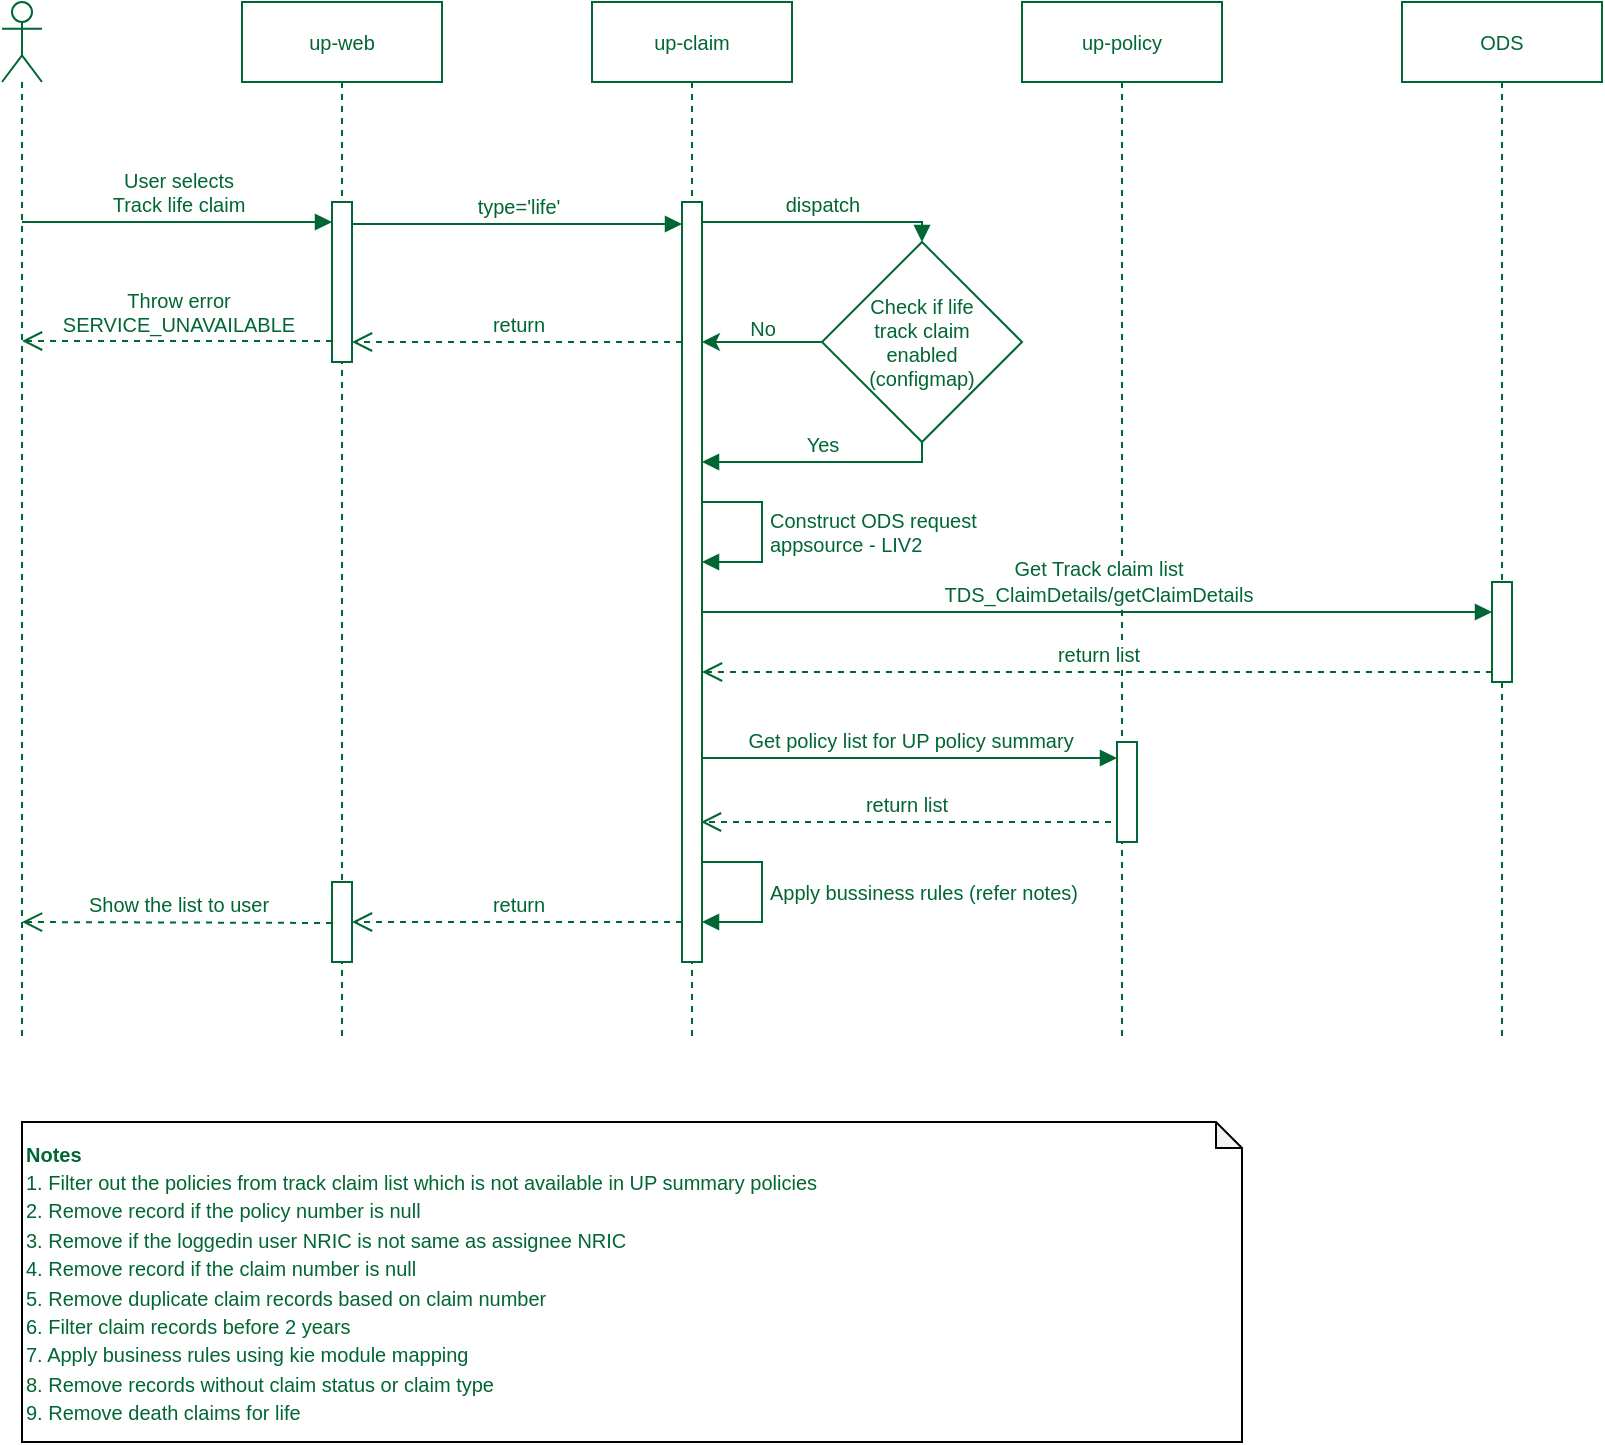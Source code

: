 <mxfile version="22.1.21" type="github" pages="3">
  <diagram name="Life" id="_X6rwnfkPYz05utxLvBB">
    <mxGraphModel dx="936" dy="493" grid="1" gridSize="10" guides="1" tooltips="1" connect="1" arrows="1" fold="1" page="1" pageScale="1" pageWidth="850" pageHeight="1100" math="0" shadow="0">
      <root>
        <mxCell id="0" />
        <mxCell id="1" parent="0" />
        <mxCell id="Q7teAE-D9YISWqyMQSjv-1" value="" style="shape=umlLifeline;perimeter=lifelinePerimeter;whiteSpace=wrap;html=1;container=1;dropTarget=0;collapsible=0;recursiveResize=0;outlineConnect=0;portConstraint=eastwest;newEdgeStyle={&quot;curved&quot;:0,&quot;rounded&quot;:0};participant=umlActor;strokeColor=#006633;fontColor=#006633;fontSize=10;" vertex="1" parent="1">
          <mxGeometry x="30" y="80" width="20" height="520" as="geometry" />
        </mxCell>
        <mxCell id="Q7teAE-D9YISWqyMQSjv-2" value="up-web" style="shape=umlLifeline;perimeter=lifelinePerimeter;whiteSpace=wrap;html=1;container=1;dropTarget=0;collapsible=0;recursiveResize=0;outlineConnect=0;portConstraint=eastwest;newEdgeStyle={&quot;curved&quot;:0,&quot;rounded&quot;:0};strokeColor=#006633;fontColor=#006633;fontSize=10;" vertex="1" parent="1">
          <mxGeometry x="150" y="80" width="100" height="520" as="geometry" />
        </mxCell>
        <mxCell id="Q7teAE-D9YISWqyMQSjv-3" value="" style="html=1;points=[[0,0,0,0,5],[0,1,0,0,-5],[1,0,0,0,5],[1,1,0,0,-5]];perimeter=orthogonalPerimeter;outlineConnect=0;targetShapes=umlLifeline;portConstraint=eastwest;newEdgeStyle={&quot;curved&quot;:0,&quot;rounded&quot;:0};strokeColor=#006633;fontColor=#006633;fontSize=10;" vertex="1" parent="Q7teAE-D9YISWqyMQSjv-2">
          <mxGeometry x="45" y="100" width="10" height="80" as="geometry" />
        </mxCell>
        <mxCell id="Q7teAE-D9YISWqyMQSjv-26" value="" style="html=1;points=[[0,0,0,0,5],[0,1,0,0,-5],[1,0,0,0,5],[1,1,0,0,-5]];perimeter=orthogonalPerimeter;outlineConnect=0;targetShapes=umlLifeline;portConstraint=eastwest;newEdgeStyle={&quot;curved&quot;:0,&quot;rounded&quot;:0};strokeColor=#006633;fontColor=#006633;fontSize=10;" vertex="1" parent="Q7teAE-D9YISWqyMQSjv-2">
          <mxGeometry x="45" y="440" width="10" height="40" as="geometry" />
        </mxCell>
        <mxCell id="Q7teAE-D9YISWqyMQSjv-4" value="up-claim" style="shape=umlLifeline;perimeter=lifelinePerimeter;whiteSpace=wrap;html=1;container=1;dropTarget=0;collapsible=0;recursiveResize=0;outlineConnect=0;portConstraint=eastwest;newEdgeStyle={&quot;curved&quot;:0,&quot;rounded&quot;:0};strokeColor=#006633;fontColor=#006633;fontSize=10;" vertex="1" parent="1">
          <mxGeometry x="325" y="80" width="100" height="520" as="geometry" />
        </mxCell>
        <mxCell id="Q7teAE-D9YISWqyMQSjv-5" value="" style="html=1;points=[[0,0,0,0,5],[0,1,0,0,-5],[1,0,0,0,5],[1,1,0,0,-5]];perimeter=orthogonalPerimeter;outlineConnect=0;targetShapes=umlLifeline;portConstraint=eastwest;newEdgeStyle={&quot;curved&quot;:0,&quot;rounded&quot;:0};strokeColor=#006633;fontColor=#006633;fontSize=10;" vertex="1" parent="Q7teAE-D9YISWqyMQSjv-4">
          <mxGeometry x="45" y="100" width="10" height="380" as="geometry" />
        </mxCell>
        <mxCell id="Q7teAE-D9YISWqyMQSjv-6" value="up-policy" style="shape=umlLifeline;perimeter=lifelinePerimeter;whiteSpace=wrap;html=1;container=1;dropTarget=0;collapsible=0;recursiveResize=0;outlineConnect=0;portConstraint=eastwest;newEdgeStyle={&quot;curved&quot;:0,&quot;rounded&quot;:0};strokeColor=#006633;fontColor=#006633;fontSize=10;" vertex="1" parent="1">
          <mxGeometry x="540" y="80" width="100" height="520" as="geometry" />
        </mxCell>
        <mxCell id="Q7teAE-D9YISWqyMQSjv-7" value="" style="html=1;points=[[0,0,0,0,5],[0,1,0,0,-5],[1,0,0,0,5],[1,1,0,0,-5]];perimeter=orthogonalPerimeter;outlineConnect=0;targetShapes=umlLifeline;portConstraint=eastwest;newEdgeStyle={&quot;curved&quot;:0,&quot;rounded&quot;:0};fontColor=#006633;strokeColor=#006633;" vertex="1" parent="Q7teAE-D9YISWqyMQSjv-6">
          <mxGeometry x="47.5" y="370" width="10" height="50" as="geometry" />
        </mxCell>
        <mxCell id="Q7teAE-D9YISWqyMQSjv-8" value="ODS" style="shape=umlLifeline;perimeter=lifelinePerimeter;whiteSpace=wrap;html=1;container=1;dropTarget=0;collapsible=0;recursiveResize=0;outlineConnect=0;portConstraint=eastwest;newEdgeStyle={&quot;curved&quot;:0,&quot;rounded&quot;:0};strokeColor=#006633;fontColor=#006633;fontSize=10;" vertex="1" parent="1">
          <mxGeometry x="730" y="80" width="100" height="520" as="geometry" />
        </mxCell>
        <mxCell id="Q7teAE-D9YISWqyMQSjv-9" value="" style="html=1;points=[[0,0,0,0,5],[0,1,0,0,-5],[1,0,0,0,5],[1,1,0,0,-5]];perimeter=orthogonalPerimeter;outlineConnect=0;targetShapes=umlLifeline;portConstraint=eastwest;newEdgeStyle={&quot;curved&quot;:0,&quot;rounded&quot;:0};fontColor=#006633;strokeColor=#006633;" vertex="1" parent="Q7teAE-D9YISWqyMQSjv-8">
          <mxGeometry x="45" y="290" width="10" height="50" as="geometry" />
        </mxCell>
        <mxCell id="Q7teAE-D9YISWqyMQSjv-10" style="rounded=0;orthogonalLoop=1;jettySize=auto;html=1;exitX=0;exitY=0.5;exitDx=0;exitDy=0;exitPerimeter=0;strokeColor=#006633;fontColor=#006633;fontSize=10;" edge="1" parent="1" source="Q7teAE-D9YISWqyMQSjv-11" target="Q7teAE-D9YISWqyMQSjv-5">
          <mxGeometry relative="1" as="geometry" />
        </mxCell>
        <mxCell id="Q7teAE-D9YISWqyMQSjv-11" value="&lt;font style=&quot;font-size: 10px;&quot;&gt;Check if life&lt;br style=&quot;font-size: 10px;&quot;&gt;track claim&lt;br style=&quot;font-size: 10px;&quot;&gt;enabled &lt;br style=&quot;font-size: 10px;&quot;&gt;(configmap)&lt;/font&gt;" style="strokeWidth=1;html=1;shape=mxgraph.flowchart.decision;whiteSpace=wrap;strokeColor=#006633;fontColor=#006633;fontSize=10;" vertex="1" parent="1">
          <mxGeometry x="440" y="200" width="100" height="100" as="geometry" />
        </mxCell>
        <mxCell id="Q7teAE-D9YISWqyMQSjv-12" value="User selects&lt;br style=&quot;font-size: 10px;&quot;&gt;Track life claim" style="html=1;verticalAlign=bottom;endArrow=block;curved=0;rounded=0;strokeColor=#006633;fontColor=#006633;fontSize=10;" edge="1" parent="1" target="Q7teAE-D9YISWqyMQSjv-3">
          <mxGeometry width="80" relative="1" as="geometry">
            <mxPoint x="40" y="190" as="sourcePoint" />
            <mxPoint x="190" y="190" as="targetPoint" />
          </mxGeometry>
        </mxCell>
        <mxCell id="Q7teAE-D9YISWqyMQSjv-13" value="type=&#39;life&#39;" style="html=1;verticalAlign=bottom;endArrow=block;curved=0;rounded=0;entryX=0;entryY=0;entryDx=0;entryDy=5;entryPerimeter=0;strokeColor=#006633;fontColor=#006633;fontSize=10;" edge="1" parent="1">
          <mxGeometry width="80" relative="1" as="geometry">
            <mxPoint x="205" y="191" as="sourcePoint" />
            <mxPoint x="370" y="191" as="targetPoint" />
          </mxGeometry>
        </mxCell>
        <mxCell id="Q7teAE-D9YISWqyMQSjv-14" value="dispatch" style="html=1;verticalAlign=bottom;endArrow=block;rounded=0;entryX=0.5;entryY=0;entryDx=0;entryDy=0;entryPerimeter=0;edgeStyle=orthogonalEdgeStyle;strokeColor=#006633;fontColor=#006633;fontSize=10;" edge="1" parent="1" source="Q7teAE-D9YISWqyMQSjv-5" target="Q7teAE-D9YISWqyMQSjv-11">
          <mxGeometry width="80" relative="1" as="geometry">
            <mxPoint x="380" y="240" as="sourcePoint" />
            <mxPoint x="460" y="240" as="targetPoint" />
            <Array as="points">
              <mxPoint x="490" y="190" />
            </Array>
          </mxGeometry>
        </mxCell>
        <mxCell id="Q7teAE-D9YISWqyMQSjv-15" value="&lt;font style=&quot;font-size: 10px;&quot;&gt;No&lt;/font&gt;" style="text;html=1;align=center;verticalAlign=middle;resizable=0;points=[];autosize=1;strokeColor=none;fillColor=none;fontColor=#006633;fontSize=10;" vertex="1" parent="1">
          <mxGeometry x="390" y="228" width="40" height="30" as="geometry" />
        </mxCell>
        <mxCell id="Q7teAE-D9YISWqyMQSjv-16" value="return" style="html=1;verticalAlign=bottom;endArrow=open;dashed=1;endSize=8;curved=0;rounded=0;strokeColor=#006633;fontColor=#006633;fontSize=10;" edge="1" parent="1">
          <mxGeometry relative="1" as="geometry">
            <mxPoint x="370" y="250" as="sourcePoint" />
            <mxPoint x="205" y="250" as="targetPoint" />
          </mxGeometry>
        </mxCell>
        <mxCell id="Q7teAE-D9YISWqyMQSjv-17" value="&lt;font style=&quot;font-size: 10px;&quot;&gt;Throw error&lt;br style=&quot;font-size: 10px;&quot;&gt;SERVICE_UNAVAILABLE&lt;/font&gt;" style="html=1;verticalAlign=bottom;endArrow=open;dashed=1;endSize=8;curved=0;rounded=0;strokeColor=#006633;fontColor=#006633;fontSize=10;" edge="1" parent="1" source="Q7teAE-D9YISWqyMQSjv-3">
          <mxGeometry relative="1" as="geometry">
            <mxPoint x="170" y="250" as="sourcePoint" />
            <mxPoint x="40" y="249.5" as="targetPoint" />
          </mxGeometry>
        </mxCell>
        <mxCell id="Q7teAE-D9YISWqyMQSjv-18" value="Yes" style="html=1;verticalAlign=bottom;endArrow=block;rounded=0;exitX=0.5;exitY=1;exitDx=0;exitDy=0;exitPerimeter=0;edgeStyle=orthogonalEdgeStyle;strokeColor=#006633;fontColor=#006633;fontSize=10;" edge="1" parent="1" source="Q7teAE-D9YISWqyMQSjv-11" target="Q7teAE-D9YISWqyMQSjv-5">
          <mxGeometry width="80" relative="1" as="geometry">
            <mxPoint x="380" y="340" as="sourcePoint" />
            <mxPoint x="410" y="330" as="targetPoint" />
            <Array as="points">
              <mxPoint x="490" y="310" />
            </Array>
          </mxGeometry>
        </mxCell>
        <mxCell id="Q7teAE-D9YISWqyMQSjv-19" value="&lt;font style=&quot;font-size: 10px;&quot;&gt;Construct ODS request&lt;br style=&quot;font-size: 10px;&quot;&gt;appsource - LIV2&lt;/font&gt;" style="html=1;align=left;spacingLeft=2;endArrow=block;rounded=0;edgeStyle=orthogonalEdgeStyle;curved=0;rounded=0;strokeColor=#006633;fontColor=#006633;fontSize=10;" edge="1" parent="1">
          <mxGeometry relative="1" as="geometry">
            <mxPoint x="380" y="330" as="sourcePoint" />
            <Array as="points">
              <mxPoint x="410" y="330" />
              <mxPoint x="410" y="360" />
            </Array>
            <mxPoint x="380" y="360" as="targetPoint" />
            <mxPoint as="offset" />
          </mxGeometry>
        </mxCell>
        <mxCell id="Q7teAE-D9YISWqyMQSjv-20" value="&lt;font style=&quot;font-size: 10px;&quot;&gt;Get Track claim list&lt;br&gt;TDS_ClaimDetails/getClaimDetails&lt;/font&gt;" style="html=1;verticalAlign=bottom;endArrow=block;curved=0;rounded=0;fontColor=#006633;strokeColor=#006633;" edge="1" parent="1" target="Q7teAE-D9YISWqyMQSjv-9">
          <mxGeometry width="80" relative="1" as="geometry">
            <mxPoint x="380" y="385" as="sourcePoint" />
            <mxPoint x="660" y="385" as="targetPoint" />
          </mxGeometry>
        </mxCell>
        <mxCell id="Q7teAE-D9YISWqyMQSjv-21" value="return list" style="html=1;verticalAlign=bottom;endArrow=open;dashed=1;endSize=8;curved=0;rounded=0;strokeColor=#006633;fontColor=#006633;fontSize=10;" edge="1" parent="1">
          <mxGeometry relative="1" as="geometry">
            <mxPoint x="775" y="415" as="sourcePoint" />
            <mxPoint x="380" y="415" as="targetPoint" />
          </mxGeometry>
        </mxCell>
        <mxCell id="Q7teAE-D9YISWqyMQSjv-22" value="&lt;span style=&quot;font-size: 10px;&quot;&gt;Get policy list for UP policy summary&lt;/span&gt;" style="html=1;verticalAlign=bottom;endArrow=block;curved=0;rounded=0;fontColor=#006633;strokeColor=#006633;" edge="1" parent="1">
          <mxGeometry width="80" relative="1" as="geometry">
            <mxPoint x="380" y="458" as="sourcePoint" />
            <mxPoint x="587.5" y="458" as="targetPoint" />
          </mxGeometry>
        </mxCell>
        <mxCell id="Q7teAE-D9YISWqyMQSjv-23" value="return list" style="html=1;verticalAlign=bottom;endArrow=open;dashed=1;endSize=8;curved=0;rounded=0;strokeColor=#006633;fontColor=#006633;fontSize=10;" edge="1" parent="1">
          <mxGeometry relative="1" as="geometry">
            <mxPoint x="584.5" y="490" as="sourcePoint" />
            <mxPoint x="379.5" y="490" as="targetPoint" />
            <Array as="points">
              <mxPoint x="469.5" y="490" />
            </Array>
          </mxGeometry>
        </mxCell>
        <mxCell id="Q7teAE-D9YISWqyMQSjv-24" value="Apply bussiness rules (refer notes)" style="html=1;align=left;spacingLeft=2;endArrow=block;rounded=0;edgeStyle=orthogonalEdgeStyle;curved=0;rounded=0;strokeColor=#006633;fontColor=#006633;fontSize=10;" edge="1" parent="1">
          <mxGeometry relative="1" as="geometry">
            <mxPoint x="380" y="510" as="sourcePoint" />
            <Array as="points">
              <mxPoint x="410" y="510" />
              <mxPoint x="410" y="540" />
            </Array>
            <mxPoint x="380" y="540" as="targetPoint" />
            <mxPoint as="offset" />
          </mxGeometry>
        </mxCell>
        <mxCell id="Q7teAE-D9YISWqyMQSjv-27" value="return" style="html=1;verticalAlign=bottom;endArrow=open;dashed=1;endSize=8;curved=0;rounded=0;strokeColor=#006633;fontColor=#006633;fontSize=10;" edge="1" parent="1">
          <mxGeometry relative="1" as="geometry">
            <mxPoint x="370" y="540" as="sourcePoint" />
            <mxPoint x="205" y="540" as="targetPoint" />
          </mxGeometry>
        </mxCell>
        <mxCell id="Q7teAE-D9YISWqyMQSjv-28" value="Show the list to user" style="html=1;verticalAlign=bottom;endArrow=open;dashed=1;endSize=8;curved=0;rounded=0;strokeColor=#006633;fontColor=#006633;fontSize=10;" edge="1" parent="1">
          <mxGeometry relative="1" as="geometry">
            <mxPoint x="195" y="540.5" as="sourcePoint" />
            <mxPoint x="40" y="540" as="targetPoint" />
          </mxGeometry>
        </mxCell>
        <mxCell id="iJoRTbEaWis2Fc0Zu0fh-1" value="&lt;font color=&quot;#006633&quot; style=&quot;font-size: 10px;&quot;&gt;&lt;b&gt;Notes&lt;/b&gt;&lt;br&gt;&lt;font style=&quot;font-size: 10px;&quot;&gt;1. Filter out the policies from track claim list whi&lt;span style=&quot;background-color: rgb(255, 255, 255);&quot;&gt;ch is not available in UP summary policies&lt;/span&gt;&lt;br style=&quot;border-color: var(--border-color); background-color: rgb(255, 255, 255);&quot;&gt;&lt;span style=&quot;background-color: rgb(255, 255, 255);&quot;&gt;2. Remove record if the policy number is null&lt;/span&gt;&lt;/font&gt;&lt;br&gt;3. Remove if the loggedin user NRIC is not same as assignee NRIC&lt;br&gt;4.&amp;nbsp;Remove record if the claim number is null&lt;font style=&quot;border-color: var(--border-color); font-size: 10px;&quot;&gt;&lt;br style=&quot;border-color: var(--border-color);&quot;&gt;&lt;/font&gt;&lt;span style=&quot;border-color: var(--border-color);&quot;&gt;5.&amp;nbsp;&lt;/span&gt;Remove duplicate claim records based on claim number&lt;br&gt;6. Filter claim records before 2 years&lt;br&gt;7. Apply business rules using kie module mapping&lt;br&gt;8. Remove records without claim status or claim type&lt;br&gt;9. Remove death claims for life&amp;nbsp;&lt;/font&gt;" style="shape=note;whiteSpace=wrap;html=1;backgroundOutline=1;darkOpacity=0.05;size=13;align=left;" vertex="1" parent="1">
          <mxGeometry x="40" y="640" width="610" height="160" as="geometry" />
        </mxCell>
      </root>
    </mxGraphModel>
  </diagram>
  <diagram id="8N_uJoM2MmvQyvk-WbDq" name="General">
    <mxGraphModel dx="1185" dy="571" grid="1" gridSize="10" guides="1" tooltips="1" connect="1" arrows="1" fold="1" page="1" pageScale="1" pageWidth="850" pageHeight="1100" math="0" shadow="0">
      <root>
        <mxCell id="0" />
        <mxCell id="1" parent="0" />
        <mxCell id="CtyH0Z7-zBbwMvsSsv2w-1" value="" style="shape=umlLifeline;perimeter=lifelinePerimeter;whiteSpace=wrap;html=1;container=1;dropTarget=0;collapsible=0;recursiveResize=0;outlineConnect=0;portConstraint=eastwest;newEdgeStyle={&quot;curved&quot;:0,&quot;rounded&quot;:0};participant=umlActor;strokeColor=#006633;fontColor=#006633;fontSize=10;" vertex="1" parent="1">
          <mxGeometry x="30" y="80" width="20" height="520" as="geometry" />
        </mxCell>
        <mxCell id="CtyH0Z7-zBbwMvsSsv2w-2" value="up-web" style="shape=umlLifeline;perimeter=lifelinePerimeter;whiteSpace=wrap;html=1;container=1;dropTarget=0;collapsible=0;recursiveResize=0;outlineConnect=0;portConstraint=eastwest;newEdgeStyle={&quot;curved&quot;:0,&quot;rounded&quot;:0};strokeColor=#006633;fontColor=#006633;fontSize=10;" vertex="1" parent="1">
          <mxGeometry x="150" y="80" width="100" height="520" as="geometry" />
        </mxCell>
        <mxCell id="CtyH0Z7-zBbwMvsSsv2w-3" value="" style="html=1;points=[[0,0,0,0,5],[0,1,0,0,-5],[1,0,0,0,5],[1,1,0,0,-5]];perimeter=orthogonalPerimeter;outlineConnect=0;targetShapes=umlLifeline;portConstraint=eastwest;newEdgeStyle={&quot;curved&quot;:0,&quot;rounded&quot;:0};strokeColor=#006633;fontColor=#006633;fontSize=10;" vertex="1" parent="CtyH0Z7-zBbwMvsSsv2w-2">
          <mxGeometry x="45" y="100" width="10" height="80" as="geometry" />
        </mxCell>
        <mxCell id="CtyH0Z7-zBbwMvsSsv2w-4" value="" style="html=1;points=[[0,0,0,0,5],[0,1,0,0,-5],[1,0,0,0,5],[1,1,0,0,-5]];perimeter=orthogonalPerimeter;outlineConnect=0;targetShapes=umlLifeline;portConstraint=eastwest;newEdgeStyle={&quot;curved&quot;:0,&quot;rounded&quot;:0};strokeColor=#006633;fontColor=#006633;fontSize=10;" vertex="1" parent="CtyH0Z7-zBbwMvsSsv2w-2">
          <mxGeometry x="45" y="440" width="10" height="40" as="geometry" />
        </mxCell>
        <mxCell id="CtyH0Z7-zBbwMvsSsv2w-5" value="up-claim" style="shape=umlLifeline;perimeter=lifelinePerimeter;whiteSpace=wrap;html=1;container=1;dropTarget=0;collapsible=0;recursiveResize=0;outlineConnect=0;portConstraint=eastwest;newEdgeStyle={&quot;curved&quot;:0,&quot;rounded&quot;:0};strokeColor=#006633;fontColor=#006633;fontSize=10;" vertex="1" parent="1">
          <mxGeometry x="325" y="80" width="100" height="520" as="geometry" />
        </mxCell>
        <mxCell id="CtyH0Z7-zBbwMvsSsv2w-6" value="" style="html=1;points=[[0,0,0,0,5],[0,1,0,0,-5],[1,0,0,0,5],[1,1,0,0,-5]];perimeter=orthogonalPerimeter;outlineConnect=0;targetShapes=umlLifeline;portConstraint=eastwest;newEdgeStyle={&quot;curved&quot;:0,&quot;rounded&quot;:0};strokeColor=#006633;fontColor=#006633;fontSize=10;" vertex="1" parent="CtyH0Z7-zBbwMvsSsv2w-5">
          <mxGeometry x="45" y="100" width="10" height="380" as="geometry" />
        </mxCell>
        <mxCell id="CtyH0Z7-zBbwMvsSsv2w-7" value="up-policy" style="shape=umlLifeline;perimeter=lifelinePerimeter;whiteSpace=wrap;html=1;container=1;dropTarget=0;collapsible=0;recursiveResize=0;outlineConnect=0;portConstraint=eastwest;newEdgeStyle={&quot;curved&quot;:0,&quot;rounded&quot;:0};strokeColor=#006633;fontColor=#006633;fontSize=10;" vertex="1" parent="1">
          <mxGeometry x="540" y="80" width="100" height="520" as="geometry" />
        </mxCell>
        <mxCell id="CtyH0Z7-zBbwMvsSsv2w-8" value="" style="html=1;points=[[0,0,0,0,5],[0,1,0,0,-5],[1,0,0,0,5],[1,1,0,0,-5]];perimeter=orthogonalPerimeter;outlineConnect=0;targetShapes=umlLifeline;portConstraint=eastwest;newEdgeStyle={&quot;curved&quot;:0,&quot;rounded&quot;:0};fontColor=#006633;strokeColor=#006633;" vertex="1" parent="CtyH0Z7-zBbwMvsSsv2w-7">
          <mxGeometry x="47.5" y="370" width="10" height="50" as="geometry" />
        </mxCell>
        <mxCell id="CtyH0Z7-zBbwMvsSsv2w-9" value="ODS" style="shape=umlLifeline;perimeter=lifelinePerimeter;whiteSpace=wrap;html=1;container=1;dropTarget=0;collapsible=0;recursiveResize=0;outlineConnect=0;portConstraint=eastwest;newEdgeStyle={&quot;curved&quot;:0,&quot;rounded&quot;:0};strokeColor=#006633;fontColor=#006633;fontSize=10;" vertex="1" parent="1">
          <mxGeometry x="730" y="80" width="100" height="520" as="geometry" />
        </mxCell>
        <mxCell id="CtyH0Z7-zBbwMvsSsv2w-10" value="" style="html=1;points=[[0,0,0,0,5],[0,1,0,0,-5],[1,0,0,0,5],[1,1,0,0,-5]];perimeter=orthogonalPerimeter;outlineConnect=0;targetShapes=umlLifeline;portConstraint=eastwest;newEdgeStyle={&quot;curved&quot;:0,&quot;rounded&quot;:0};fontColor=#006633;strokeColor=#006633;" vertex="1" parent="CtyH0Z7-zBbwMvsSsv2w-9">
          <mxGeometry x="45" y="290" width="10" height="50" as="geometry" />
        </mxCell>
        <mxCell id="CtyH0Z7-zBbwMvsSsv2w-11" style="rounded=0;orthogonalLoop=1;jettySize=auto;html=1;exitX=0;exitY=0.5;exitDx=0;exitDy=0;exitPerimeter=0;strokeColor=#006633;fontColor=#006633;fontSize=10;" edge="1" parent="1" source="CtyH0Z7-zBbwMvsSsv2w-12" target="CtyH0Z7-zBbwMvsSsv2w-6">
          <mxGeometry relative="1" as="geometry" />
        </mxCell>
        <mxCell id="CtyH0Z7-zBbwMvsSsv2w-12" value="&lt;font style=&quot;font-size: 10px;&quot;&gt;Check if life&lt;br style=&quot;font-size: 10px;&quot;&gt;track claim&lt;br style=&quot;font-size: 10px;&quot;&gt;enabled &lt;br style=&quot;font-size: 10px;&quot;&gt;(configmap)&lt;/font&gt;" style="strokeWidth=1;html=1;shape=mxgraph.flowchart.decision;whiteSpace=wrap;strokeColor=#006633;fontColor=#006633;fontSize=10;" vertex="1" parent="1">
          <mxGeometry x="440" y="200" width="100" height="100" as="geometry" />
        </mxCell>
        <mxCell id="CtyH0Z7-zBbwMvsSsv2w-13" value="User selects&lt;br style=&quot;font-size: 10px;&quot;&gt;Track life claim" style="html=1;verticalAlign=bottom;endArrow=block;curved=0;rounded=0;strokeColor=#006633;fontColor=#006633;fontSize=10;" edge="1" parent="1" target="CtyH0Z7-zBbwMvsSsv2w-3">
          <mxGeometry width="80" relative="1" as="geometry">
            <mxPoint x="40" y="190" as="sourcePoint" />
            <mxPoint x="190" y="190" as="targetPoint" />
          </mxGeometry>
        </mxCell>
        <mxCell id="CtyH0Z7-zBbwMvsSsv2w-14" value="type=&#39;general&#39;" style="html=1;verticalAlign=bottom;endArrow=block;curved=0;rounded=0;entryX=0;entryY=0;entryDx=0;entryDy=5;entryPerimeter=0;strokeColor=#006633;fontColor=#006633;fontSize=10;" edge="1" parent="1">
          <mxGeometry width="80" relative="1" as="geometry">
            <mxPoint x="205" y="191" as="sourcePoint" />
            <mxPoint x="370" y="191" as="targetPoint" />
          </mxGeometry>
        </mxCell>
        <mxCell id="CtyH0Z7-zBbwMvsSsv2w-15" value="dispatch" style="html=1;verticalAlign=bottom;endArrow=block;rounded=0;entryX=0.5;entryY=0;entryDx=0;entryDy=0;entryPerimeter=0;edgeStyle=orthogonalEdgeStyle;strokeColor=#006633;fontColor=#006633;fontSize=10;" edge="1" parent="1" source="CtyH0Z7-zBbwMvsSsv2w-6" target="CtyH0Z7-zBbwMvsSsv2w-12">
          <mxGeometry width="80" relative="1" as="geometry">
            <mxPoint x="380" y="240" as="sourcePoint" />
            <mxPoint x="460" y="240" as="targetPoint" />
            <Array as="points">
              <mxPoint x="490" y="190" />
            </Array>
          </mxGeometry>
        </mxCell>
        <mxCell id="CtyH0Z7-zBbwMvsSsv2w-16" value="&lt;font style=&quot;font-size: 10px;&quot;&gt;No&lt;/font&gt;" style="text;html=1;align=center;verticalAlign=middle;resizable=0;points=[];autosize=1;strokeColor=none;fillColor=none;fontColor=#006633;fontSize=10;" vertex="1" parent="1">
          <mxGeometry x="390" y="228" width="40" height="30" as="geometry" />
        </mxCell>
        <mxCell id="CtyH0Z7-zBbwMvsSsv2w-17" value="return" style="html=1;verticalAlign=bottom;endArrow=open;dashed=1;endSize=8;curved=0;rounded=0;strokeColor=#006633;fontColor=#006633;fontSize=10;" edge="1" parent="1">
          <mxGeometry relative="1" as="geometry">
            <mxPoint x="370" y="250" as="sourcePoint" />
            <mxPoint x="205" y="250" as="targetPoint" />
          </mxGeometry>
        </mxCell>
        <mxCell id="CtyH0Z7-zBbwMvsSsv2w-18" value="&lt;font style=&quot;font-size: 10px;&quot;&gt;Throw error&lt;br style=&quot;font-size: 10px;&quot;&gt;SERVICE_UNAVAILABLE&lt;/font&gt;" style="html=1;verticalAlign=bottom;endArrow=open;dashed=1;endSize=8;curved=0;rounded=0;strokeColor=#006633;fontColor=#006633;fontSize=10;" edge="1" parent="1" source="CtyH0Z7-zBbwMvsSsv2w-3">
          <mxGeometry relative="1" as="geometry">
            <mxPoint x="170" y="250" as="sourcePoint" />
            <mxPoint x="40" y="249.5" as="targetPoint" />
          </mxGeometry>
        </mxCell>
        <mxCell id="CtyH0Z7-zBbwMvsSsv2w-19" value="Yes" style="html=1;verticalAlign=bottom;endArrow=block;rounded=0;exitX=0.5;exitY=1;exitDx=0;exitDy=0;exitPerimeter=0;edgeStyle=orthogonalEdgeStyle;strokeColor=#006633;fontColor=#006633;fontSize=10;" edge="1" parent="1" source="CtyH0Z7-zBbwMvsSsv2w-12" target="CtyH0Z7-zBbwMvsSsv2w-6">
          <mxGeometry width="80" relative="1" as="geometry">
            <mxPoint x="380" y="340" as="sourcePoint" />
            <mxPoint x="410" y="330" as="targetPoint" />
            <Array as="points">
              <mxPoint x="490" y="310" />
            </Array>
          </mxGeometry>
        </mxCell>
        <mxCell id="CtyH0Z7-zBbwMvsSsv2w-20" value="&lt;font style=&quot;font-size: 10px;&quot;&gt;Construct ODS request&lt;br style=&quot;font-size: 10px;&quot;&gt;appsource - LIV2&lt;/font&gt;" style="html=1;align=left;spacingLeft=2;endArrow=block;rounded=0;edgeStyle=orthogonalEdgeStyle;curved=0;rounded=0;strokeColor=#006633;fontColor=#006633;fontSize=10;" edge="1" parent="1">
          <mxGeometry relative="1" as="geometry">
            <mxPoint x="380" y="330" as="sourcePoint" />
            <Array as="points">
              <mxPoint x="410" y="330" />
              <mxPoint x="410" y="360" />
            </Array>
            <mxPoint x="380" y="360" as="targetPoint" />
            <mxPoint as="offset" />
          </mxGeometry>
        </mxCell>
        <mxCell id="CtyH0Z7-zBbwMvsSsv2w-21" value="&lt;font style=&quot;font-size: 10px;&quot;&gt;Get Track claim list&lt;br&gt;TDS_ClaimDetails/getClaimDetails&lt;/font&gt;" style="html=1;verticalAlign=bottom;endArrow=block;curved=0;rounded=0;fontColor=#006633;strokeColor=#006633;" edge="1" parent="1" target="CtyH0Z7-zBbwMvsSsv2w-10">
          <mxGeometry width="80" relative="1" as="geometry">
            <mxPoint x="380" y="385" as="sourcePoint" />
            <mxPoint x="660" y="385" as="targetPoint" />
          </mxGeometry>
        </mxCell>
        <mxCell id="CtyH0Z7-zBbwMvsSsv2w-22" value="return list" style="html=1;verticalAlign=bottom;endArrow=open;dashed=1;endSize=8;curved=0;rounded=0;strokeColor=#006633;fontColor=#006633;fontSize=10;" edge="1" parent="1">
          <mxGeometry relative="1" as="geometry">
            <mxPoint x="775" y="415" as="sourcePoint" />
            <mxPoint x="380" y="415" as="targetPoint" />
          </mxGeometry>
        </mxCell>
        <mxCell id="CtyH0Z7-zBbwMvsSsv2w-23" value="&lt;span style=&quot;font-size: 10px;&quot;&gt;Get policy list for UP policy summary&lt;/span&gt;" style="html=1;verticalAlign=bottom;endArrow=block;curved=0;rounded=0;fontColor=#006633;strokeColor=#006633;" edge="1" parent="1">
          <mxGeometry width="80" relative="1" as="geometry">
            <mxPoint x="380" y="458" as="sourcePoint" />
            <mxPoint x="587.5" y="458" as="targetPoint" />
          </mxGeometry>
        </mxCell>
        <mxCell id="CtyH0Z7-zBbwMvsSsv2w-24" value="return list" style="html=1;verticalAlign=bottom;endArrow=open;dashed=1;endSize=8;curved=0;rounded=0;strokeColor=#006633;fontColor=#006633;fontSize=10;" edge="1" parent="1">
          <mxGeometry relative="1" as="geometry">
            <mxPoint x="584.5" y="490" as="sourcePoint" />
            <mxPoint x="379.5" y="490" as="targetPoint" />
            <Array as="points">
              <mxPoint x="469.5" y="490" />
            </Array>
          </mxGeometry>
        </mxCell>
        <mxCell id="CtyH0Z7-zBbwMvsSsv2w-25" value="Apply bussiness rules (refer notes)" style="html=1;align=left;spacingLeft=2;endArrow=block;rounded=0;edgeStyle=orthogonalEdgeStyle;curved=0;rounded=0;strokeColor=#006633;fontColor=#006633;fontSize=10;" edge="1" parent="1">
          <mxGeometry relative="1" as="geometry">
            <mxPoint x="380" y="510" as="sourcePoint" />
            <Array as="points">
              <mxPoint x="410" y="510" />
              <mxPoint x="410" y="540" />
            </Array>
            <mxPoint x="380" y="540" as="targetPoint" />
            <mxPoint as="offset" />
          </mxGeometry>
        </mxCell>
        <mxCell id="CtyH0Z7-zBbwMvsSsv2w-26" value="return" style="html=1;verticalAlign=bottom;endArrow=open;dashed=1;endSize=8;curved=0;rounded=0;strokeColor=#006633;fontColor=#006633;fontSize=10;" edge="1" parent="1">
          <mxGeometry relative="1" as="geometry">
            <mxPoint x="370" y="540" as="sourcePoint" />
            <mxPoint x="205" y="540" as="targetPoint" />
          </mxGeometry>
        </mxCell>
        <mxCell id="CtyH0Z7-zBbwMvsSsv2w-27" value="Show the list to user" style="html=1;verticalAlign=bottom;endArrow=open;dashed=1;endSize=8;curved=0;rounded=0;strokeColor=#006633;fontColor=#006633;fontSize=10;" edge="1" parent="1">
          <mxGeometry relative="1" as="geometry">
            <mxPoint x="195" y="540.5" as="sourcePoint" />
            <mxPoint x="40" y="540" as="targetPoint" />
          </mxGeometry>
        </mxCell>
        <mxCell id="jFHBjRemzUzcukiHst8b-1" value="&lt;font color=&quot;#006633&quot; style=&quot;font-size: 10px;&quot;&gt;&lt;b style=&quot;&quot;&gt;Notes&lt;/b&gt;&lt;br&gt;&lt;font style=&quot;font-size: 10px;&quot;&gt;1. Filter out the policies from track claim list whi&lt;span style=&quot;background-color: rgb(255, 255, 255);&quot;&gt;ch is not available in UP summary policies&lt;/span&gt;&lt;br style=&quot;border-color: var(--border-color); background-color: rgb(255, 255, 255);&quot;&gt;&lt;span style=&quot;background-color: rgb(255, 255, 255);&quot;&gt;2. Remove record if the policy number is null&lt;/span&gt;&lt;/font&gt;&lt;br&gt;3. Remove if the loggedin user NRIC is not same as assignee NRIC&lt;br&gt;&lt;span style=&quot;&quot;&gt;4. Remove the record is the product code is not in configured list&lt;/span&gt;&lt;br&gt;&lt;span style=&quot;&quot;&gt;&amp;nbsp; &amp;nbsp; GPT,GTA,GTX,GTT,GTB,GBM,GPZ,GPX,GAP,GBP,GDS,GPA,GPB,GPD,GPF,GPN,GPS,GRS,GSC,GSD,GSE,GAL&lt;/span&gt;&lt;br&gt;&lt;span style=&quot;&quot;&gt;5.&amp;nbsp;Remove record if the claim number is null&lt;/span&gt;&lt;font style=&quot;font-size: 10px; border-color: var(--border-color);&quot;&gt;&lt;br style=&quot;border-color: var(--border-color);&quot;&gt;&lt;/font&gt;&lt;span style=&quot;border-color: var(--border-color);&quot;&gt;6.&amp;nbsp;&lt;/span&gt;&lt;span style=&quot;&quot;&gt;Remove duplicate claim records based on claim number&lt;/span&gt;&lt;br&gt;&lt;span style=&quot;&quot;&gt;7. Filter claim records before 2 years&lt;/span&gt;&lt;br&gt;&lt;span style=&quot;&quot;&gt;8. Apply business rules using kie module mapping&lt;/span&gt;&lt;br&gt;&lt;span style=&quot;&quot;&gt;9. Remove records without claim status or claim type&lt;/span&gt;&lt;br&gt;&lt;span style=&quot;&quot;&gt;10. Remove death claims for life&amp;nbsp;&lt;/span&gt;&lt;/font&gt;" style="shape=note;whiteSpace=wrap;html=1;backgroundOutline=1;darkOpacity=0.05;size=13;align=left;" vertex="1" parent="1">
          <mxGeometry x="30" y="620" width="610" height="210" as="geometry" />
        </mxCell>
      </root>
    </mxGraphModel>
  </diagram>
  <diagram id="5jDQuaecKKbdXZPYLtb-" name="Health">
    <mxGraphModel dx="936" dy="493" grid="1" gridSize="10" guides="1" tooltips="1" connect="1" arrows="1" fold="1" page="1" pageScale="1" pageWidth="850" pageHeight="1100" math="0" shadow="0">
      <root>
        <mxCell id="0" />
        <mxCell id="1" parent="0" />
        <mxCell id="C1-M-zkBFhUl1Ug4vUHW-1" value="" style="shape=umlLifeline;perimeter=lifelinePerimeter;whiteSpace=wrap;html=1;container=1;dropTarget=0;collapsible=0;recursiveResize=0;outlineConnect=0;portConstraint=eastwest;newEdgeStyle={&quot;curved&quot;:0,&quot;rounded&quot;:0};participant=umlActor;strokeColor=#006633;fontColor=#006633;fontSize=10;" vertex="1" parent="1">
          <mxGeometry x="30" y="80" width="20" height="520" as="geometry" />
        </mxCell>
        <mxCell id="C1-M-zkBFhUl1Ug4vUHW-2" value="up-web" style="shape=umlLifeline;perimeter=lifelinePerimeter;whiteSpace=wrap;html=1;container=1;dropTarget=0;collapsible=0;recursiveResize=0;outlineConnect=0;portConstraint=eastwest;newEdgeStyle={&quot;curved&quot;:0,&quot;rounded&quot;:0};strokeColor=#006633;fontColor=#006633;fontSize=10;" vertex="1" parent="1">
          <mxGeometry x="150" y="80" width="100" height="520" as="geometry" />
        </mxCell>
        <mxCell id="C1-M-zkBFhUl1Ug4vUHW-3" value="" style="html=1;points=[[0,0,0,0,5],[0,1,0,0,-5],[1,0,0,0,5],[1,1,0,0,-5]];perimeter=orthogonalPerimeter;outlineConnect=0;targetShapes=umlLifeline;portConstraint=eastwest;newEdgeStyle={&quot;curved&quot;:0,&quot;rounded&quot;:0};strokeColor=#006633;fontColor=#006633;fontSize=10;" vertex="1" parent="C1-M-zkBFhUl1Ug4vUHW-2">
          <mxGeometry x="45" y="100" width="10" height="80" as="geometry" />
        </mxCell>
        <mxCell id="C1-M-zkBFhUl1Ug4vUHW-4" value="" style="html=1;points=[[0,0,0,0,5],[0,1,0,0,-5],[1,0,0,0,5],[1,1,0,0,-5]];perimeter=orthogonalPerimeter;outlineConnect=0;targetShapes=umlLifeline;portConstraint=eastwest;newEdgeStyle={&quot;curved&quot;:0,&quot;rounded&quot;:0};strokeColor=#006633;fontColor=#006633;fontSize=10;" vertex="1" parent="C1-M-zkBFhUl1Ug4vUHW-2">
          <mxGeometry x="45" y="440" width="10" height="40" as="geometry" />
        </mxCell>
        <mxCell id="C1-M-zkBFhUl1Ug4vUHW-5" value="up-claim" style="shape=umlLifeline;perimeter=lifelinePerimeter;whiteSpace=wrap;html=1;container=1;dropTarget=0;collapsible=0;recursiveResize=0;outlineConnect=0;portConstraint=eastwest;newEdgeStyle={&quot;curved&quot;:0,&quot;rounded&quot;:0};strokeColor=#006633;fontColor=#006633;fontSize=10;" vertex="1" parent="1">
          <mxGeometry x="325" y="80" width="100" height="520" as="geometry" />
        </mxCell>
        <mxCell id="C1-M-zkBFhUl1Ug4vUHW-6" value="" style="html=1;points=[[0,0,0,0,5],[0,1,0,0,-5],[1,0,0,0,5],[1,1,0,0,-5]];perimeter=orthogonalPerimeter;outlineConnect=0;targetShapes=umlLifeline;portConstraint=eastwest;newEdgeStyle={&quot;curved&quot;:0,&quot;rounded&quot;:0};strokeColor=#006633;fontColor=#006633;fontSize=10;" vertex="1" parent="C1-M-zkBFhUl1Ug4vUHW-5">
          <mxGeometry x="45" y="100" width="10" height="380" as="geometry" />
        </mxCell>
        <mxCell id="C1-M-zkBFhUl1Ug4vUHW-7" value="up-policy" style="shape=umlLifeline;perimeter=lifelinePerimeter;whiteSpace=wrap;html=1;container=1;dropTarget=0;collapsible=0;recursiveResize=0;outlineConnect=0;portConstraint=eastwest;newEdgeStyle={&quot;curved&quot;:0,&quot;rounded&quot;:0};strokeColor=#006633;fontColor=#006633;fontSize=10;" vertex="1" parent="1">
          <mxGeometry x="540" y="80" width="100" height="520" as="geometry" />
        </mxCell>
        <mxCell id="C1-M-zkBFhUl1Ug4vUHW-8" value="" style="html=1;points=[[0,0,0,0,5],[0,1,0,0,-5],[1,0,0,0,5],[1,1,0,0,-5]];perimeter=orthogonalPerimeter;outlineConnect=0;targetShapes=umlLifeline;portConstraint=eastwest;newEdgeStyle={&quot;curved&quot;:0,&quot;rounded&quot;:0};fontColor=#006633;strokeColor=#006633;" vertex="1" parent="C1-M-zkBFhUl1Ug4vUHW-7">
          <mxGeometry x="47.5" y="370" width="10" height="50" as="geometry" />
        </mxCell>
        <mxCell id="C1-M-zkBFhUl1Ug4vUHW-9" value="ODS" style="shape=umlLifeline;perimeter=lifelinePerimeter;whiteSpace=wrap;html=1;container=1;dropTarget=0;collapsible=0;recursiveResize=0;outlineConnect=0;portConstraint=eastwest;newEdgeStyle={&quot;curved&quot;:0,&quot;rounded&quot;:0};strokeColor=#006633;fontColor=#006633;fontSize=10;" vertex="1" parent="1">
          <mxGeometry x="730" y="80" width="100" height="520" as="geometry" />
        </mxCell>
        <mxCell id="C1-M-zkBFhUl1Ug4vUHW-10" value="" style="html=1;points=[[0,0,0,0,5],[0,1,0,0,-5],[1,0,0,0,5],[1,1,0,0,-5]];perimeter=orthogonalPerimeter;outlineConnect=0;targetShapes=umlLifeline;portConstraint=eastwest;newEdgeStyle={&quot;curved&quot;:0,&quot;rounded&quot;:0};fontColor=#006633;strokeColor=#006633;" vertex="1" parent="C1-M-zkBFhUl1Ug4vUHW-9">
          <mxGeometry x="45" y="290" width="10" height="50" as="geometry" />
        </mxCell>
        <mxCell id="C1-M-zkBFhUl1Ug4vUHW-11" style="rounded=0;orthogonalLoop=1;jettySize=auto;html=1;exitX=0;exitY=0.5;exitDx=0;exitDy=0;exitPerimeter=0;strokeColor=#006633;fontColor=#006633;fontSize=10;" edge="1" parent="1" source="C1-M-zkBFhUl1Ug4vUHW-12" target="C1-M-zkBFhUl1Ug4vUHW-6">
          <mxGeometry relative="1" as="geometry" />
        </mxCell>
        <mxCell id="C1-M-zkBFhUl1Ug4vUHW-12" value="&lt;font style=&quot;font-size: 10px;&quot;&gt;Check if health&lt;br style=&quot;font-size: 10px;&quot;&gt;track claim&lt;br style=&quot;font-size: 10px;&quot;&gt;enabled &lt;br style=&quot;font-size: 10px;&quot;&gt;(configmap)&lt;/font&gt;" style="strokeWidth=1;html=1;shape=mxgraph.flowchart.decision;whiteSpace=wrap;strokeColor=#006633;fontColor=#006633;fontSize=10;" vertex="1" parent="1">
          <mxGeometry x="440" y="200" width="110" height="100" as="geometry" />
        </mxCell>
        <mxCell id="C1-M-zkBFhUl1Ug4vUHW-13" value="User selects&lt;br style=&quot;font-size: 10px;&quot;&gt;Track life claim" style="html=1;verticalAlign=bottom;endArrow=block;curved=0;rounded=0;strokeColor=#006633;fontColor=#006633;fontSize=10;" edge="1" parent="1" target="C1-M-zkBFhUl1Ug4vUHW-3">
          <mxGeometry width="80" relative="1" as="geometry">
            <mxPoint x="40" y="190" as="sourcePoint" />
            <mxPoint x="190" y="190" as="targetPoint" />
          </mxGeometry>
        </mxCell>
        <mxCell id="C1-M-zkBFhUl1Ug4vUHW-14" value="type=&#39;health&#39;" style="html=1;verticalAlign=bottom;endArrow=block;curved=0;rounded=0;entryX=0;entryY=0;entryDx=0;entryDy=5;entryPerimeter=0;strokeColor=#006633;fontColor=#006633;fontSize=10;" edge="1" parent="1">
          <mxGeometry width="80" relative="1" as="geometry">
            <mxPoint x="205" y="191" as="sourcePoint" />
            <mxPoint x="370" y="191" as="targetPoint" />
          </mxGeometry>
        </mxCell>
        <mxCell id="C1-M-zkBFhUl1Ug4vUHW-15" value="dispatch" style="html=1;verticalAlign=bottom;endArrow=block;rounded=0;entryX=0.5;entryY=0;entryDx=0;entryDy=0;entryPerimeter=0;strokeColor=#006633;fontColor=#006633;fontSize=10;edgeStyle=orthogonalEdgeStyle;" edge="1" parent="1" source="C1-M-zkBFhUl1Ug4vUHW-6" target="C1-M-zkBFhUl1Ug4vUHW-12">
          <mxGeometry width="80" relative="1" as="geometry">
            <mxPoint x="380" y="240" as="sourcePoint" />
            <mxPoint x="460" y="240" as="targetPoint" />
            <Array as="points">
              <mxPoint x="495" y="190" />
            </Array>
          </mxGeometry>
        </mxCell>
        <mxCell id="C1-M-zkBFhUl1Ug4vUHW-16" value="&lt;font style=&quot;font-size: 10px;&quot;&gt;No&lt;/font&gt;" style="text;html=1;align=center;verticalAlign=middle;resizable=0;points=[];autosize=1;strokeColor=none;fillColor=none;fontColor=#006633;fontSize=10;" vertex="1" parent="1">
          <mxGeometry x="390" y="228" width="40" height="30" as="geometry" />
        </mxCell>
        <mxCell id="C1-M-zkBFhUl1Ug4vUHW-17" value="return" style="html=1;verticalAlign=bottom;endArrow=open;dashed=1;endSize=8;curved=0;rounded=0;strokeColor=#006633;fontColor=#006633;fontSize=10;" edge="1" parent="1">
          <mxGeometry relative="1" as="geometry">
            <mxPoint x="370" y="250" as="sourcePoint" />
            <mxPoint x="205" y="250" as="targetPoint" />
          </mxGeometry>
        </mxCell>
        <mxCell id="C1-M-zkBFhUl1Ug4vUHW-18" value="&lt;font style=&quot;font-size: 10px;&quot;&gt;Throw error&lt;br style=&quot;font-size: 10px;&quot;&gt;SERVICE_UNAVAILABLE&lt;/font&gt;" style="html=1;verticalAlign=bottom;endArrow=open;dashed=1;endSize=8;curved=0;rounded=0;strokeColor=#006633;fontColor=#006633;fontSize=10;" edge="1" parent="1" source="C1-M-zkBFhUl1Ug4vUHW-3">
          <mxGeometry relative="1" as="geometry">
            <mxPoint x="170" y="250" as="sourcePoint" />
            <mxPoint x="40" y="249.5" as="targetPoint" />
          </mxGeometry>
        </mxCell>
        <mxCell id="C1-M-zkBFhUl1Ug4vUHW-19" value="Yes" style="html=1;verticalAlign=bottom;endArrow=block;rounded=0;exitX=0.5;exitY=1;exitDx=0;exitDy=0;exitPerimeter=0;strokeColor=#006633;fontColor=#006633;fontSize=10;edgeStyle=orthogonalEdgeStyle;" edge="1" parent="1" source="C1-M-zkBFhUl1Ug4vUHW-12" target="C1-M-zkBFhUl1Ug4vUHW-6">
          <mxGeometry width="80" relative="1" as="geometry">
            <mxPoint x="380" y="340" as="sourcePoint" />
            <mxPoint x="410" y="330" as="targetPoint" />
            <Array as="points">
              <mxPoint x="495" y="310" />
            </Array>
          </mxGeometry>
        </mxCell>
        <mxCell id="C1-M-zkBFhUl1Ug4vUHW-20" value="&lt;font style=&quot;font-size: 10px;&quot;&gt;Construct ODS request&lt;br style=&quot;font-size: 10px;&quot;&gt;appsource - LIV2&lt;/font&gt;" style="html=1;align=left;spacingLeft=2;endArrow=block;rounded=0;edgeStyle=orthogonalEdgeStyle;curved=0;rounded=0;strokeColor=#006633;fontColor=#006633;fontSize=10;" edge="1" parent="1">
          <mxGeometry relative="1" as="geometry">
            <mxPoint x="380" y="330" as="sourcePoint" />
            <Array as="points">
              <mxPoint x="410" y="330" />
              <mxPoint x="410" y="360" />
            </Array>
            <mxPoint x="380" y="360" as="targetPoint" />
            <mxPoint as="offset" />
          </mxGeometry>
        </mxCell>
        <mxCell id="C1-M-zkBFhUl1Ug4vUHW-21" value="&lt;font style=&quot;font-size: 10px;&quot;&gt;Get Track claim list&lt;br&gt;TDS_ClaimDetails/getClaimDetails&lt;/font&gt;" style="html=1;verticalAlign=bottom;endArrow=block;curved=0;rounded=0;fontColor=#006633;strokeColor=#006633;" edge="1" parent="1" target="C1-M-zkBFhUl1Ug4vUHW-10">
          <mxGeometry width="80" relative="1" as="geometry">
            <mxPoint x="380" y="385" as="sourcePoint" />
            <mxPoint x="660" y="385" as="targetPoint" />
          </mxGeometry>
        </mxCell>
        <mxCell id="C1-M-zkBFhUl1Ug4vUHW-22" value="return list" style="html=1;verticalAlign=bottom;endArrow=open;dashed=1;endSize=8;curved=0;rounded=0;strokeColor=#006633;fontColor=#006633;fontSize=10;" edge="1" parent="1">
          <mxGeometry relative="1" as="geometry">
            <mxPoint x="775" y="415" as="sourcePoint" />
            <mxPoint x="380" y="415" as="targetPoint" />
          </mxGeometry>
        </mxCell>
        <mxCell id="C1-M-zkBFhUl1Ug4vUHW-23" value="&lt;span style=&quot;font-size: 10px;&quot;&gt;Get policy list for UP policy summary&lt;/span&gt;" style="html=1;verticalAlign=bottom;endArrow=block;curved=0;rounded=0;fontColor=#006633;strokeColor=#006633;" edge="1" parent="1">
          <mxGeometry width="80" relative="1" as="geometry">
            <mxPoint x="380" y="458" as="sourcePoint" />
            <mxPoint x="587.5" y="458" as="targetPoint" />
          </mxGeometry>
        </mxCell>
        <mxCell id="C1-M-zkBFhUl1Ug4vUHW-24" value="return list" style="html=1;verticalAlign=bottom;endArrow=open;dashed=1;endSize=8;curved=0;rounded=0;strokeColor=#006633;fontColor=#006633;fontSize=10;" edge="1" parent="1">
          <mxGeometry relative="1" as="geometry">
            <mxPoint x="584.5" y="490" as="sourcePoint" />
            <mxPoint x="379.5" y="490" as="targetPoint" />
            <Array as="points">
              <mxPoint x="469.5" y="490" />
            </Array>
          </mxGeometry>
        </mxCell>
        <mxCell id="C1-M-zkBFhUl1Ug4vUHW-25" value="Apply bussiness rules (refer notes)" style="html=1;align=left;spacingLeft=2;endArrow=block;rounded=0;edgeStyle=orthogonalEdgeStyle;curved=0;rounded=0;strokeColor=#006633;fontColor=#006633;fontSize=10;" edge="1" parent="1">
          <mxGeometry relative="1" as="geometry">
            <mxPoint x="380" y="510" as="sourcePoint" />
            <Array as="points">
              <mxPoint x="410" y="510" />
              <mxPoint x="410" y="540" />
            </Array>
            <mxPoint x="380" y="540" as="targetPoint" />
            <mxPoint as="offset" />
          </mxGeometry>
        </mxCell>
        <mxCell id="C1-M-zkBFhUl1Ug4vUHW-26" value="return" style="html=1;verticalAlign=bottom;endArrow=open;dashed=1;endSize=8;curved=0;rounded=0;strokeColor=#006633;fontColor=#006633;fontSize=10;" edge="1" parent="1">
          <mxGeometry relative="1" as="geometry">
            <mxPoint x="370" y="540" as="sourcePoint" />
            <mxPoint x="205" y="540" as="targetPoint" />
          </mxGeometry>
        </mxCell>
        <mxCell id="C1-M-zkBFhUl1Ug4vUHW-27" value="Show the list to user" style="html=1;verticalAlign=bottom;endArrow=open;dashed=1;endSize=8;curved=0;rounded=0;strokeColor=#006633;fontColor=#006633;fontSize=10;" edge="1" parent="1">
          <mxGeometry relative="1" as="geometry">
            <mxPoint x="195" y="540.5" as="sourcePoint" />
            <mxPoint x="40" y="540" as="targetPoint" />
          </mxGeometry>
        </mxCell>
        <mxCell id="ASzVxIYolpsivAjxUv4B-1" value="&lt;font color=&quot;#006633&quot; style=&quot;font-size: 10px;&quot;&gt;&lt;b&gt;Notes&lt;/b&gt;&lt;br&gt;&lt;font style=&quot;font-size: 10px;&quot;&gt;1. Filter out the policies from track claim list whi&lt;span style=&quot;background-color: rgb(255, 255, 255);&quot;&gt;ch is not available in UP summary policies&lt;/span&gt;&lt;br style=&quot;border-color: var(--border-color); background-color: rgb(255, 255, 255);&quot;&gt;&lt;span style=&quot;background-color: rgb(255, 255, 255);&quot;&gt;2. Remove record if the policy number is null&lt;/span&gt;&lt;/font&gt;&lt;br&gt;3. Remove if the loggedin user NRIC is not same as assignee NRIC&lt;font style=&quot;border-color: var(--border-color); font-size: 10px;&quot;&gt;&lt;br style=&quot;border-color: var(--border-color);&quot;&gt;&lt;/font&gt;&lt;span style=&quot;border-color: var(--border-color);&quot;&gt;4.&amp;nbsp;&lt;/span&gt;Remove duplicate claim records based on claim number&lt;br&gt;5. Filter claim records before 2 years&lt;br&gt;6. Apply business rules using kie module mapping&lt;br&gt;7. Remove records without claim status or claim type&lt;br&gt;8. Remove death claims for life&amp;nbsp;&lt;/font&gt;" style="shape=note;whiteSpace=wrap;html=1;backgroundOutline=1;darkOpacity=0.05;size=13;align=left;" vertex="1" parent="1">
          <mxGeometry x="40" y="640" width="610" height="160" as="geometry" />
        </mxCell>
      </root>
    </mxGraphModel>
  </diagram>
</mxfile>
